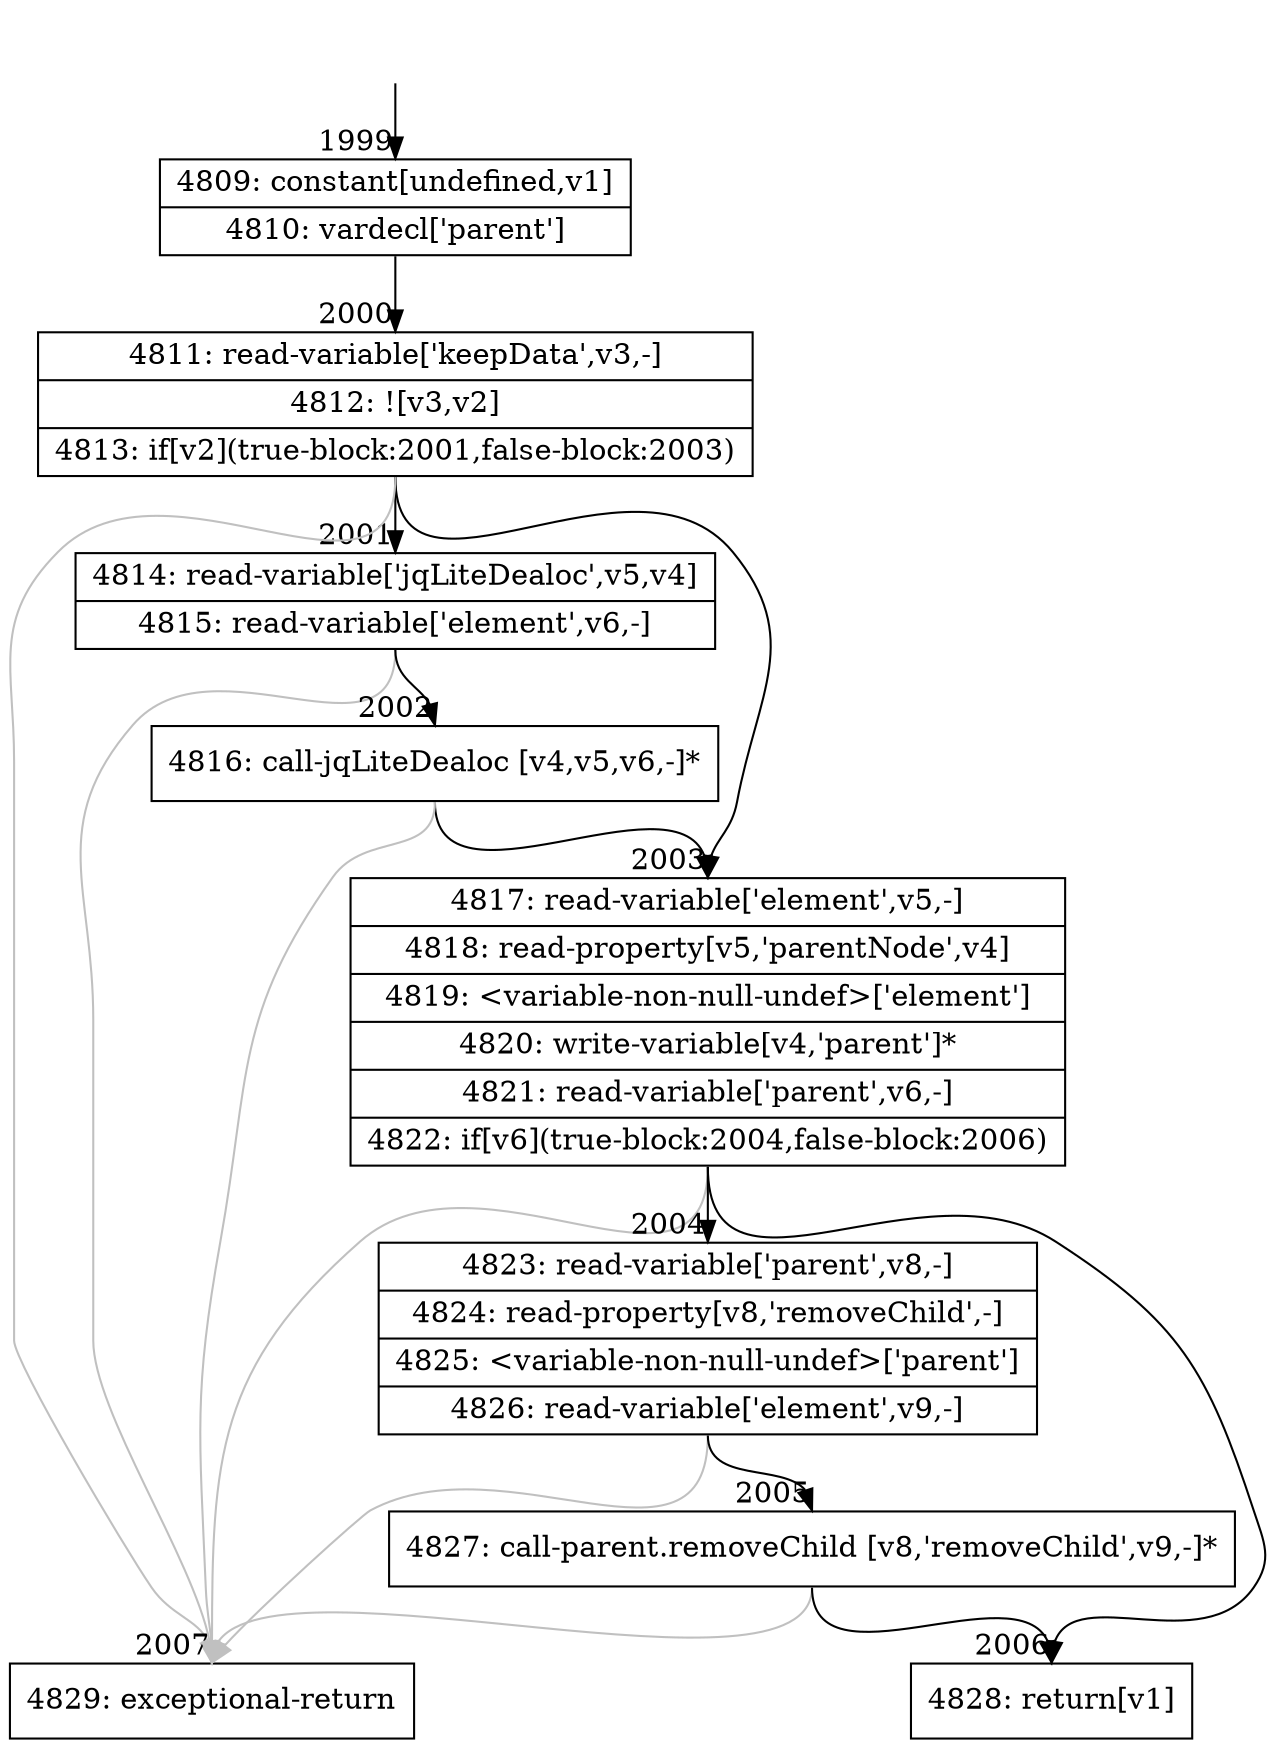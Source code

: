 digraph {
rankdir="TD"
BB_entry148[shape=none,label=""];
BB_entry148 -> BB1999 [tailport=s, headport=n, headlabel="    1999"]
BB1999 [shape=record label="{4809: constant[undefined,v1]|4810: vardecl['parent']}" ] 
BB1999 -> BB2000 [tailport=s, headport=n, headlabel="      2000"]
BB2000 [shape=record label="{4811: read-variable['keepData',v3,-]|4812: ![v3,v2]|4813: if[v2](true-block:2001,false-block:2003)}" ] 
BB2000 -> BB2001 [tailport=s, headport=n, headlabel="      2001"]
BB2000 -> BB2003 [tailport=s, headport=n, headlabel="      2003"]
BB2000 -> BB2007 [tailport=s, headport=n, color=gray, headlabel="      2007"]
BB2001 [shape=record label="{4814: read-variable['jqLiteDealoc',v5,v4]|4815: read-variable['element',v6,-]}" ] 
BB2001 -> BB2002 [tailport=s, headport=n, headlabel="      2002"]
BB2001 -> BB2007 [tailport=s, headport=n, color=gray]
BB2002 [shape=record label="{4816: call-jqLiteDealoc [v4,v5,v6,-]*}" ] 
BB2002 -> BB2003 [tailport=s, headport=n]
BB2002 -> BB2007 [tailport=s, headport=n, color=gray]
BB2003 [shape=record label="{4817: read-variable['element',v5,-]|4818: read-property[v5,'parentNode',v4]|4819: \<variable-non-null-undef\>['element']|4820: write-variable[v4,'parent']*|4821: read-variable['parent',v6,-]|4822: if[v6](true-block:2004,false-block:2006)}" ] 
BB2003 -> BB2004 [tailport=s, headport=n, headlabel="      2004"]
BB2003 -> BB2006 [tailport=s, headport=n, headlabel="      2006"]
BB2003 -> BB2007 [tailport=s, headport=n, color=gray]
BB2004 [shape=record label="{4823: read-variable['parent',v8,-]|4824: read-property[v8,'removeChild',-]|4825: \<variable-non-null-undef\>['parent']|4826: read-variable['element',v9,-]}" ] 
BB2004 -> BB2005 [tailport=s, headport=n, headlabel="      2005"]
BB2004 -> BB2007 [tailport=s, headport=n, color=gray]
BB2005 [shape=record label="{4827: call-parent.removeChild [v8,'removeChild',v9,-]*}" ] 
BB2005 -> BB2006 [tailport=s, headport=n]
BB2005 -> BB2007 [tailport=s, headport=n, color=gray]
BB2006 [shape=record label="{4828: return[v1]}" ] 
BB2007 [shape=record label="{4829: exceptional-return}" ] 
//#$~ 2971
}
